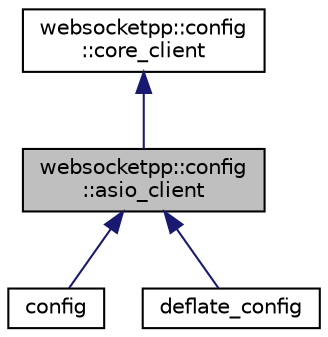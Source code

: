 digraph "websocketpp::config::asio_client"
{
  edge [fontname="Helvetica",fontsize="10",labelfontname="Helvetica",labelfontsize="10"];
  node [fontname="Helvetica",fontsize="10",shape=record];
  Node0 [label="websocketpp::config\l::asio_client",height=0.2,width=0.4,color="black", fillcolor="grey75", style="filled", fontcolor="black"];
  Node1 -> Node0 [dir="back",color="midnightblue",fontsize="10",style="solid",fontname="Helvetica"];
  Node1 [label="websocketpp::config\l::core_client",height=0.2,width=0.4,color="black", fillcolor="white", style="filled",URL="$structwebsocketpp_1_1config_1_1core__client.html",tooltip="Client config with iostream transport. "];
  Node0 -> Node2 [dir="back",color="midnightblue",fontsize="10",style="solid",fontname="Helvetica"];
  Node2 [label="config",height=0.2,width=0.4,color="black", fillcolor="white", style="filled",URL="$classconfig.html"];
  Node0 -> Node3 [dir="back",color="midnightblue",fontsize="10",style="solid",fontname="Helvetica"];
  Node3 [label="deflate_config",height=0.2,width=0.4,color="black", fillcolor="white", style="filled",URL="$structdeflate__config.html"];
}
